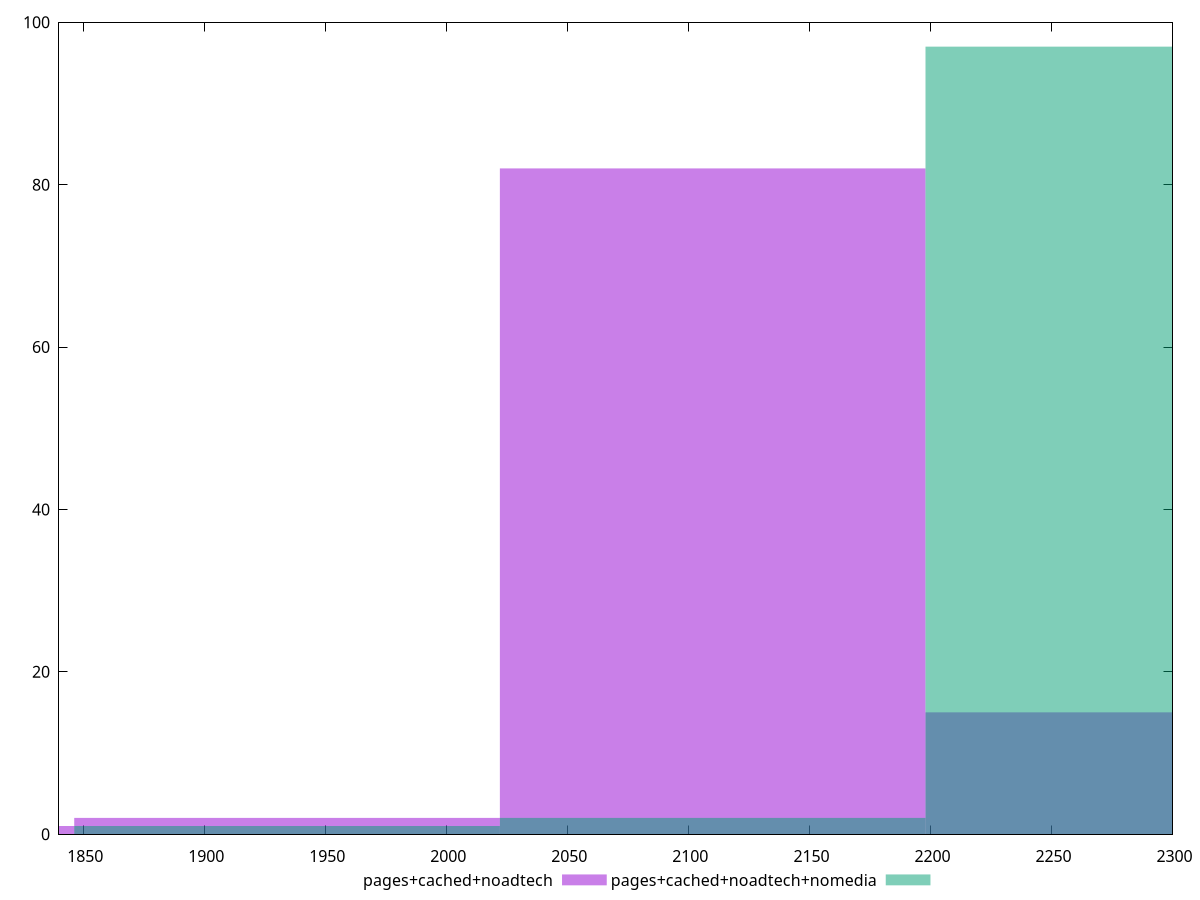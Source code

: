 reset

$pagesCachedNoadtech <<EOF
2110.0470731722767 82
2285.8843292699667 15
1758.3725609768974 1
1934.2098170745871 2
EOF

$pagesCachedNoadtechNomedia <<EOF
1934.2098170745871 1
2285.8843292699667 97
2110.0470731722767 2
EOF

set key outside below
set boxwidth 175.83725609768973
set xrange [1840:2300]
set yrange [0:100]
set trange [0:100]
set style fill transparent solid 0.5 noborder
set terminal svg size 640, 500 enhanced background rgb 'white'
set output "report_00026_2021-02-22T21:38:55.199Z/unused-javascript/comparison/histogram/2_vs_3.svg"

plot $pagesCachedNoadtech title "pages+cached+noadtech" with boxes, \
     $pagesCachedNoadtechNomedia title "pages+cached+noadtech+nomedia" with boxes

reset
